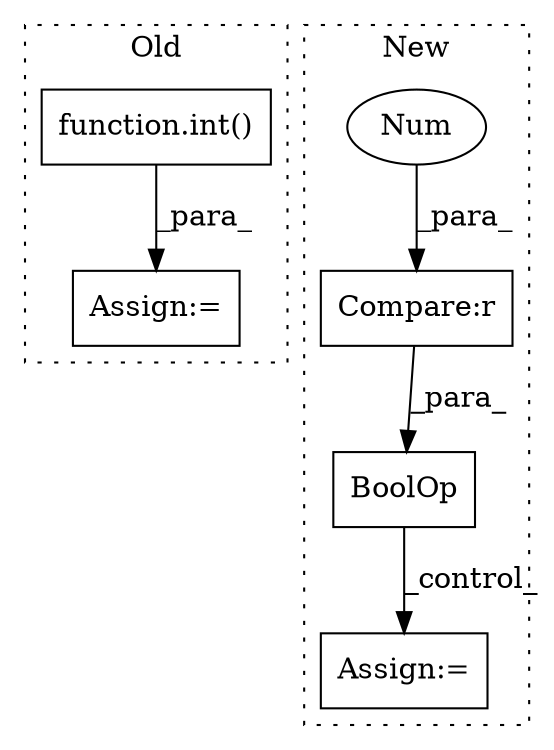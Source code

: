 digraph G {
subgraph cluster0 {
1 [label="function.int()" a="75" s="4133,4142" l="4,1" shape="box"];
4 [label="Assign:=" a="68" s="4129" l="3" shape="box"];
label = "Old";
style="dotted";
}
subgraph cluster1 {
2 [label="BoolOp" a="72" s="4702" l="33" shape="box"];
3 [label="Compare:r" a="40" s="4722" l="13" shape="box"];
5 [label="Num" a="76" s="4734" l="1" shape="ellipse"];
6 [label="Assign:=" a="68" s="4855" l="3" shape="box"];
label = "New";
style="dotted";
}
1 -> 4 [label="_para_"];
2 -> 6 [label="_control_"];
3 -> 2 [label="_para_"];
5 -> 3 [label="_para_"];
}